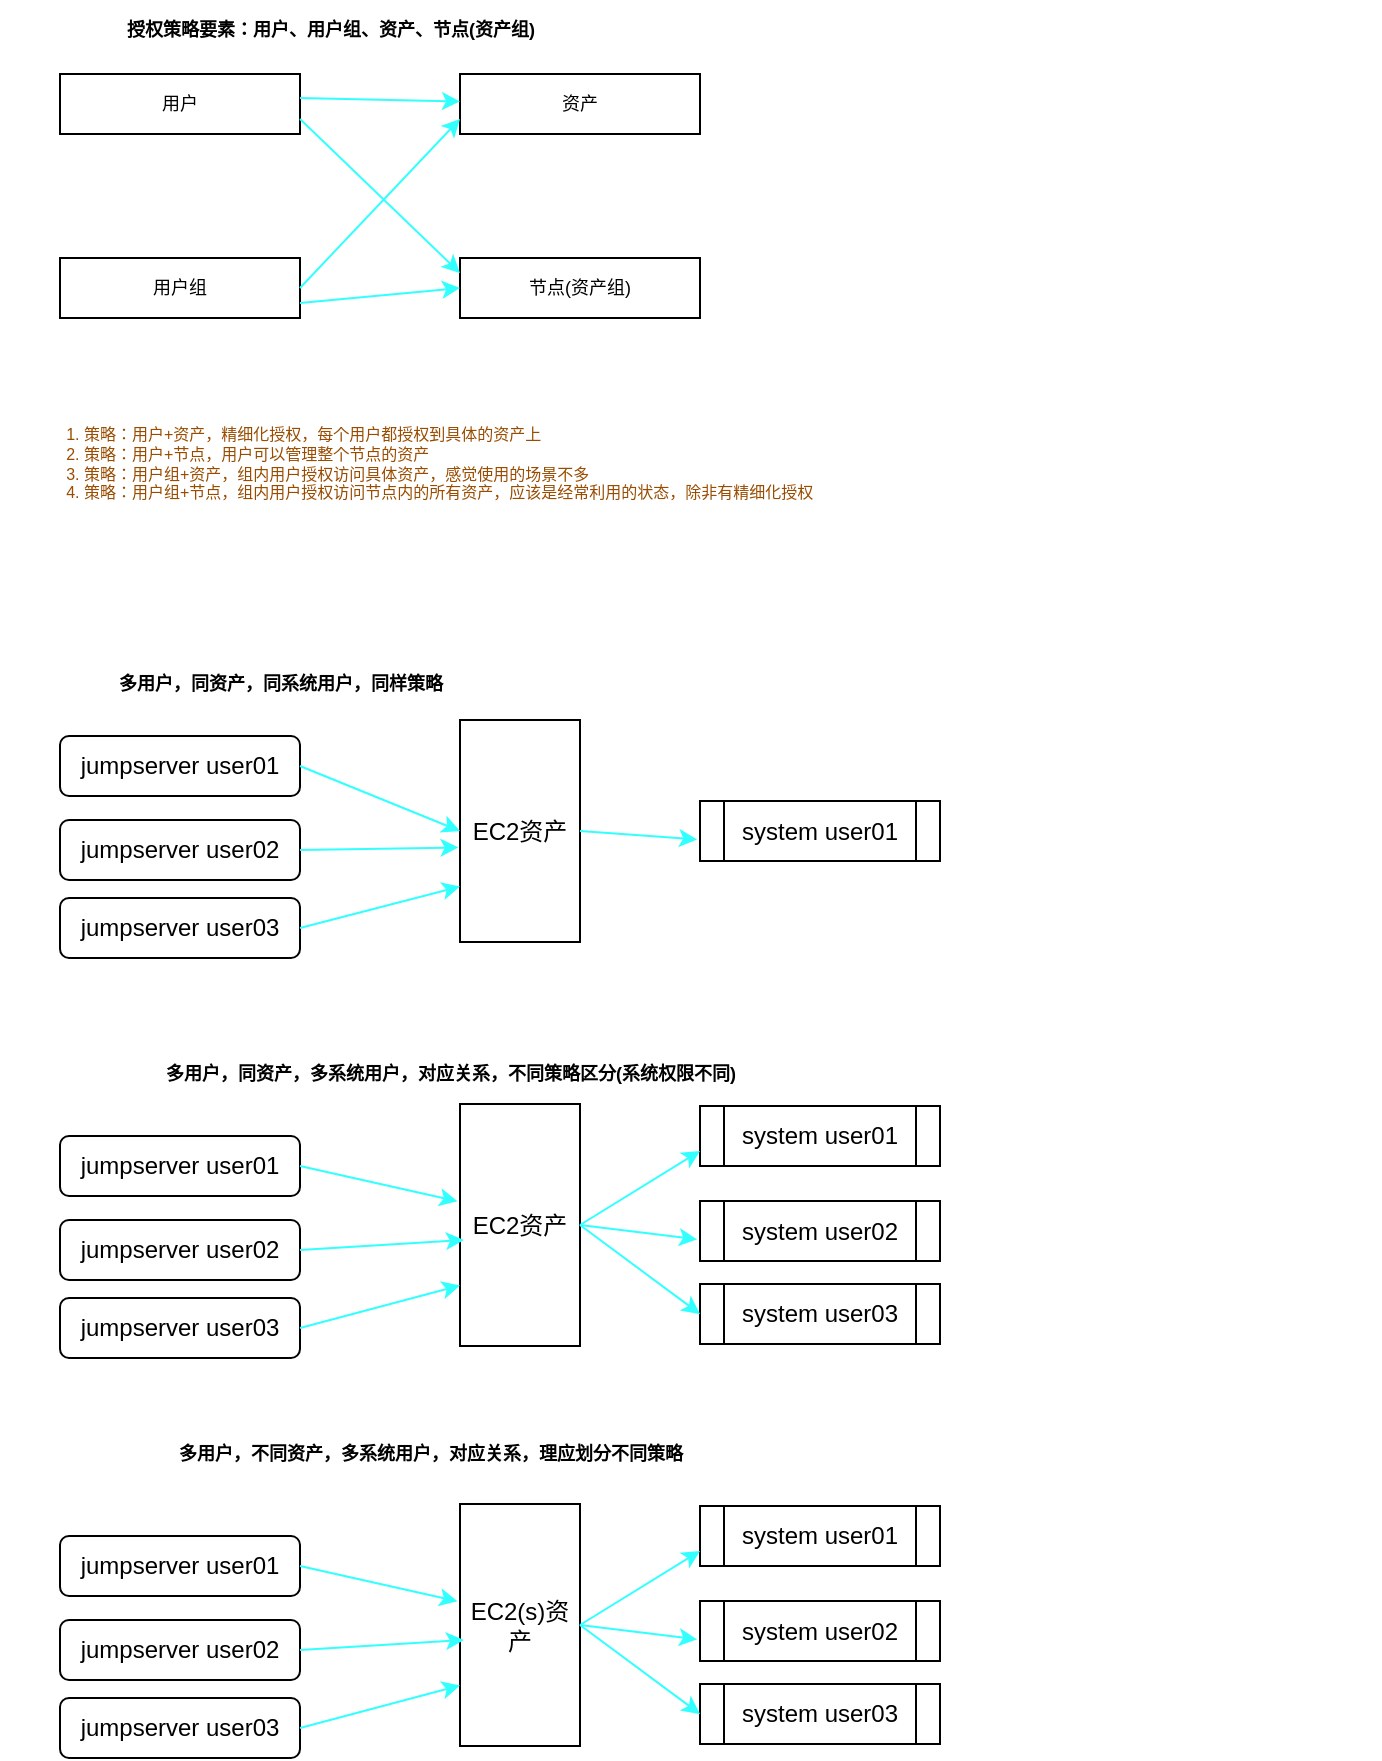 <mxfile version="10.9.8" type="github"><diagram name="Page-1" id="c7488fd3-1785-93aa-aadb-54a6760d102a"><mxGraphModel dx="877" dy="473" grid="1" gridSize="10" guides="1" tooltips="1" connect="1" arrows="1" fold="1" page="1" pageScale="1" pageWidth="850" pageHeight="1100" background="#ffffff" math="0" shadow="0"><root><mxCell id="0"/><mxCell id="1" parent="0"/><mxCell id="oWCG74ODgl99a8NCrIuh-1" value="EC2资产" style="rounded=0;whiteSpace=wrap;html=1;direction=south;" parent="1" vertex="1"><mxGeometry x="280" y="404" width="60" height="111" as="geometry"/></mxCell><mxCell id="oWCG74ODgl99a8NCrIuh-2" value="jumpserver user01" style="rounded=1;whiteSpace=wrap;html=1;aspect=fixed;" parent="1" vertex="1"><mxGeometry x="80" y="412" width="120" height="30" as="geometry"/></mxCell><mxCell id="oWCG74ODgl99a8NCrIuh-3" value="jumpserver user02" style="rounded=1;whiteSpace=wrap;html=1;" parent="1" vertex="1"><mxGeometry x="80" y="454" width="120" height="30" as="geometry"/></mxCell><mxCell id="oWCG74ODgl99a8NCrIuh-4" value="jumpserver user03" style="rounded=1;whiteSpace=wrap;html=1;" parent="1" vertex="1"><mxGeometry x="80" y="493" width="120" height="30" as="geometry"/></mxCell><mxCell id="oWCG74ODgl99a8NCrIuh-5" value="" style="endArrow=classic;html=1;entryX=0.5;entryY=1;entryDx=0;entryDy=0;exitX=1;exitY=0.5;exitDx=0;exitDy=0;rounded=1;fillColor=#ffe6cc;strokeColor=#33FFFF;" parent="1" source="oWCG74ODgl99a8NCrIuh-2" target="oWCG74ODgl99a8NCrIuh-1" edge="1"><mxGeometry width="50" height="50" relative="1" as="geometry"><mxPoint x="220" y="479" as="sourcePoint"/><mxPoint x="270" y="429" as="targetPoint"/></mxGeometry></mxCell><mxCell id="oWCG74ODgl99a8NCrIuh-6" value="" style="endArrow=classic;html=1;entryX=0.75;entryY=1;entryDx=0;entryDy=0;exitX=1;exitY=0.5;exitDx=0;exitDy=0;rounded=1;fillColor=#ffe6cc;strokeColor=#33FFFF;" parent="1" source="oWCG74ODgl99a8NCrIuh-4" target="oWCG74ODgl99a8NCrIuh-1" edge="1"><mxGeometry width="50" height="50" relative="1" as="geometry"><mxPoint x="210" y="464" as="sourcePoint"/><mxPoint x="350" y="534" as="targetPoint"/></mxGeometry></mxCell><mxCell id="oWCG74ODgl99a8NCrIuh-7" value="" style="endArrow=classic;html=1;entryX=0.574;entryY=1.012;entryDx=0;entryDy=0;exitX=1;exitY=0.5;exitDx=0;exitDy=0;rounded=1;fillColor=#ffe6cc;strokeColor=#33FFFF;entryPerimeter=0;" parent="1" source="oWCG74ODgl99a8NCrIuh-3" target="oWCG74ODgl99a8NCrIuh-1" edge="1"><mxGeometry width="50" height="50" relative="1" as="geometry"><mxPoint x="220" y="474" as="sourcePoint"/><mxPoint x="360" y="544" as="targetPoint"/></mxGeometry></mxCell><mxCell id="oWCG74ODgl99a8NCrIuh-8" value="system user01" style="shape=process;whiteSpace=wrap;html=1;backgroundOutline=1;" parent="1" vertex="1"><mxGeometry x="400" y="444.5" width="120" height="30" as="geometry"/></mxCell><mxCell id="oWCG74ODgl99a8NCrIuh-9" value="" style="endArrow=classic;html=1;strokeColor=#33FFFF;exitX=0.5;exitY=0;exitDx=0;exitDy=0;entryX=-0.012;entryY=0.64;entryDx=0;entryDy=0;entryPerimeter=0;" parent="1" source="oWCG74ODgl99a8NCrIuh-1" target="oWCG74ODgl99a8NCrIuh-8" edge="1"><mxGeometry width="50" height="50" relative="1" as="geometry"><mxPoint x="460" y="549" as="sourcePoint"/><mxPoint x="510" y="499" as="targetPoint"/></mxGeometry></mxCell><mxCell id="Jfrd3gmUGYcLCgESsudd-1" value="多用户，同资产，同系统用户，同样策略" style="text;strokeColor=none;fillColor=none;html=1;fontSize=9;fontStyle=1;verticalAlign=middle;align=center;" vertex="1" parent="1"><mxGeometry x="80" y="370.5" width="220" height="30" as="geometry"/></mxCell><mxCell id="Jfrd3gmUGYcLCgESsudd-2" value="EC2资产" style="rounded=0;whiteSpace=wrap;html=1;direction=south;" vertex="1" parent="1"><mxGeometry x="280" y="596" width="60" height="121" as="geometry"/></mxCell><mxCell id="Jfrd3gmUGYcLCgESsudd-3" value="jumpserver user01" style="rounded=1;whiteSpace=wrap;html=1;aspect=fixed;" vertex="1" parent="1"><mxGeometry x="80" y="612" width="120" height="30" as="geometry"/></mxCell><mxCell id="Jfrd3gmUGYcLCgESsudd-4" value="jumpserver user02" style="rounded=1;whiteSpace=wrap;html=1;" vertex="1" parent="1"><mxGeometry x="80" y="654" width="120" height="30" as="geometry"/></mxCell><mxCell id="Jfrd3gmUGYcLCgESsudd-5" value="jumpserver user03" style="rounded=1;whiteSpace=wrap;html=1;" vertex="1" parent="1"><mxGeometry x="80" y="693" width="120" height="30" as="geometry"/></mxCell><mxCell id="Jfrd3gmUGYcLCgESsudd-6" value="" style="endArrow=classic;html=1;entryX=0.402;entryY=1.021;entryDx=0;entryDy=0;exitX=1;exitY=0.5;exitDx=0;exitDy=0;rounded=1;fillColor=#ffe6cc;strokeColor=#33FFFF;entryPerimeter=0;" edge="1" parent="1" source="Jfrd3gmUGYcLCgESsudd-3" target="Jfrd3gmUGYcLCgESsudd-2"><mxGeometry width="50" height="50" relative="1" as="geometry"><mxPoint x="220" y="679" as="sourcePoint"/><mxPoint x="270" y="629" as="targetPoint"/></mxGeometry></mxCell><mxCell id="Jfrd3gmUGYcLCgESsudd-7" value="" style="endArrow=classic;html=1;entryX=0.75;entryY=1;entryDx=0;entryDy=0;exitX=1;exitY=0.5;exitDx=0;exitDy=0;rounded=1;fillColor=#ffe6cc;strokeColor=#33FFFF;" edge="1" parent="1" source="Jfrd3gmUGYcLCgESsudd-5" target="Jfrd3gmUGYcLCgESsudd-2"><mxGeometry width="50" height="50" relative="1" as="geometry"><mxPoint x="210" y="664" as="sourcePoint"/><mxPoint x="350" y="734" as="targetPoint"/></mxGeometry></mxCell><mxCell id="Jfrd3gmUGYcLCgESsudd-8" value="" style="endArrow=classic;html=1;exitX=1;exitY=0.5;exitDx=0;exitDy=0;rounded=1;fillColor=#ffe6cc;strokeColor=#33FFFF;entryX=0.562;entryY=0.967;entryDx=0;entryDy=0;entryPerimeter=0;" edge="1" parent="1" source="Jfrd3gmUGYcLCgESsudd-4" target="Jfrd3gmUGYcLCgESsudd-2"><mxGeometry width="50" height="50" relative="1" as="geometry"><mxPoint x="220" y="674" as="sourcePoint"/><mxPoint x="270" y="652" as="targetPoint"/></mxGeometry></mxCell><mxCell id="Jfrd3gmUGYcLCgESsudd-9" value="system user02" style="shape=process;whiteSpace=wrap;html=1;backgroundOutline=1;" vertex="1" parent="1"><mxGeometry x="400" y="644.5" width="120" height="30" as="geometry"/></mxCell><mxCell id="Jfrd3gmUGYcLCgESsudd-10" value="" style="endArrow=classic;html=1;strokeColor=#33FFFF;exitX=0.5;exitY=0;exitDx=0;exitDy=0;entryX=-0.012;entryY=0.64;entryDx=0;entryDy=0;entryPerimeter=0;" edge="1" parent="1" source="Jfrd3gmUGYcLCgESsudd-2" target="Jfrd3gmUGYcLCgESsudd-9"><mxGeometry width="50" height="50" relative="1" as="geometry"><mxPoint x="460" y="749" as="sourcePoint"/><mxPoint x="510" y="699" as="targetPoint"/></mxGeometry></mxCell><mxCell id="Jfrd3gmUGYcLCgESsudd-11" value="system user03" style="shape=process;whiteSpace=wrap;html=1;backgroundOutline=1;" vertex="1" parent="1"><mxGeometry x="400" y="686" width="120" height="30" as="geometry"/></mxCell><mxCell id="Jfrd3gmUGYcLCgESsudd-12" value="system user01" style="shape=process;whiteSpace=wrap;html=1;backgroundOutline=1;" vertex="1" parent="1"><mxGeometry x="400" y="597" width="120" height="30" as="geometry"/></mxCell><mxCell id="Jfrd3gmUGYcLCgESsudd-13" value="" style="endArrow=classic;html=1;strokeColor=#33FFFF;exitX=0.5;exitY=0;exitDx=0;exitDy=0;entryX=0;entryY=0.75;entryDx=0;entryDy=0;" edge="1" parent="1" source="Jfrd3gmUGYcLCgESsudd-2" target="Jfrd3gmUGYcLCgESsudd-12"><mxGeometry width="50" height="50" relative="1" as="geometry"><mxPoint x="350" y="670" as="sourcePoint"/><mxPoint x="409" y="674" as="targetPoint"/></mxGeometry></mxCell><mxCell id="Jfrd3gmUGYcLCgESsudd-14" value="" style="endArrow=classic;html=1;strokeColor=#33FFFF;exitX=0.5;exitY=0;exitDx=0;exitDy=0;entryX=0;entryY=0.5;entryDx=0;entryDy=0;" edge="1" parent="1" source="Jfrd3gmUGYcLCgESsudd-2" target="Jfrd3gmUGYcLCgESsudd-11"><mxGeometry width="50" height="50" relative="1" as="geometry"><mxPoint x="360" y="680" as="sourcePoint"/><mxPoint x="419" y="684" as="targetPoint"/></mxGeometry></mxCell><mxCell id="Jfrd3gmUGYcLCgESsudd-15" value="多用户，同资产，多系统用户，对应关系，不同策略区分(系统权限不同)" style="text;strokeColor=none;fillColor=none;html=1;fontSize=9;fontStyle=1;verticalAlign=middle;align=center;" vertex="1" parent="1"><mxGeometry x="80" y="566" width="390" height="30" as="geometry"/></mxCell><mxCell id="Jfrd3gmUGYcLCgESsudd-16" value="EC2(s)资产" style="rounded=0;whiteSpace=wrap;html=1;direction=south;" vertex="1" parent="1"><mxGeometry x="280" y="796" width="60" height="121" as="geometry"/></mxCell><mxCell id="Jfrd3gmUGYcLCgESsudd-17" value="jumpserver user01" style="rounded=1;whiteSpace=wrap;html=1;aspect=fixed;" vertex="1" parent="1"><mxGeometry x="80" y="812" width="120" height="30" as="geometry"/></mxCell><mxCell id="Jfrd3gmUGYcLCgESsudd-18" value="jumpserver user02" style="rounded=1;whiteSpace=wrap;html=1;" vertex="1" parent="1"><mxGeometry x="80" y="854" width="120" height="30" as="geometry"/></mxCell><mxCell id="Jfrd3gmUGYcLCgESsudd-19" value="jumpserver user03" style="rounded=1;whiteSpace=wrap;html=1;" vertex="1" parent="1"><mxGeometry x="80" y="893" width="120" height="30" as="geometry"/></mxCell><mxCell id="Jfrd3gmUGYcLCgESsudd-20" value="" style="endArrow=classic;html=1;entryX=0.402;entryY=1.021;entryDx=0;entryDy=0;exitX=1;exitY=0.5;exitDx=0;exitDy=0;rounded=1;fillColor=#ffe6cc;strokeColor=#33FFFF;entryPerimeter=0;" edge="1" parent="1" source="Jfrd3gmUGYcLCgESsudd-17" target="Jfrd3gmUGYcLCgESsudd-16"><mxGeometry width="50" height="50" relative="1" as="geometry"><mxPoint x="220" y="879" as="sourcePoint"/><mxPoint x="270" y="829" as="targetPoint"/></mxGeometry></mxCell><mxCell id="Jfrd3gmUGYcLCgESsudd-21" value="" style="endArrow=classic;html=1;entryX=0.75;entryY=1;entryDx=0;entryDy=0;exitX=1;exitY=0.5;exitDx=0;exitDy=0;rounded=1;fillColor=#ffe6cc;strokeColor=#33FFFF;" edge="1" parent="1" source="Jfrd3gmUGYcLCgESsudd-19" target="Jfrd3gmUGYcLCgESsudd-16"><mxGeometry width="50" height="50" relative="1" as="geometry"><mxPoint x="210" y="864" as="sourcePoint"/><mxPoint x="350" y="934" as="targetPoint"/></mxGeometry></mxCell><mxCell id="Jfrd3gmUGYcLCgESsudd-22" value="" style="endArrow=classic;html=1;exitX=1;exitY=0.5;exitDx=0;exitDy=0;rounded=1;fillColor=#ffe6cc;strokeColor=#33FFFF;entryX=0.562;entryY=0.967;entryDx=0;entryDy=0;entryPerimeter=0;" edge="1" parent="1" source="Jfrd3gmUGYcLCgESsudd-18" target="Jfrd3gmUGYcLCgESsudd-16"><mxGeometry width="50" height="50" relative="1" as="geometry"><mxPoint x="220" y="874" as="sourcePoint"/><mxPoint x="270" y="852" as="targetPoint"/></mxGeometry></mxCell><mxCell id="Jfrd3gmUGYcLCgESsudd-23" value="system user02" style="shape=process;whiteSpace=wrap;html=1;backgroundOutline=1;" vertex="1" parent="1"><mxGeometry x="400" y="844.5" width="120" height="30" as="geometry"/></mxCell><mxCell id="Jfrd3gmUGYcLCgESsudd-24" value="" style="endArrow=classic;html=1;strokeColor=#33FFFF;exitX=0.5;exitY=0;exitDx=0;exitDy=0;entryX=-0.012;entryY=0.64;entryDx=0;entryDy=0;entryPerimeter=0;" edge="1" parent="1" source="Jfrd3gmUGYcLCgESsudd-16" target="Jfrd3gmUGYcLCgESsudd-23"><mxGeometry width="50" height="50" relative="1" as="geometry"><mxPoint x="460" y="949" as="sourcePoint"/><mxPoint x="510" y="899" as="targetPoint"/></mxGeometry></mxCell><mxCell id="Jfrd3gmUGYcLCgESsudd-25" value="system user03" style="shape=process;whiteSpace=wrap;html=1;backgroundOutline=1;" vertex="1" parent="1"><mxGeometry x="400" y="886" width="120" height="30" as="geometry"/></mxCell><mxCell id="Jfrd3gmUGYcLCgESsudd-26" value="system user01" style="shape=process;whiteSpace=wrap;html=1;backgroundOutline=1;" vertex="1" parent="1"><mxGeometry x="400" y="797" width="120" height="30" as="geometry"/></mxCell><mxCell id="Jfrd3gmUGYcLCgESsudd-27" value="" style="endArrow=classic;html=1;strokeColor=#33FFFF;exitX=0.5;exitY=0;exitDx=0;exitDy=0;entryX=0;entryY=0.75;entryDx=0;entryDy=0;" edge="1" parent="1" source="Jfrd3gmUGYcLCgESsudd-16" target="Jfrd3gmUGYcLCgESsudd-26"><mxGeometry width="50" height="50" relative="1" as="geometry"><mxPoint x="350" y="870" as="sourcePoint"/><mxPoint x="409" y="874" as="targetPoint"/></mxGeometry></mxCell><mxCell id="Jfrd3gmUGYcLCgESsudd-28" value="" style="endArrow=classic;html=1;strokeColor=#33FFFF;exitX=0.5;exitY=0;exitDx=0;exitDy=0;entryX=0;entryY=0.5;entryDx=0;entryDy=0;" edge="1" parent="1" source="Jfrd3gmUGYcLCgESsudd-16" target="Jfrd3gmUGYcLCgESsudd-25"><mxGeometry width="50" height="50" relative="1" as="geometry"><mxPoint x="360" y="880" as="sourcePoint"/><mxPoint x="419" y="884" as="targetPoint"/></mxGeometry></mxCell><mxCell id="Jfrd3gmUGYcLCgESsudd-29" value="多用户，不同资产，多系统用户，对应关系，理应划分不同策略" style="text;strokeColor=none;fillColor=none;html=1;fontSize=9;fontStyle=1;verticalAlign=middle;align=center;" vertex="1" parent="1"><mxGeometry x="80" y="755.5" width="370" height="30" as="geometry"/></mxCell><mxCell id="Jfrd3gmUGYcLCgESsudd-44" value="授权策略要素：用户、用户组、资产、节点(资产组)" style="text;strokeColor=none;fillColor=none;html=1;fontSize=9;fontStyle=1;verticalAlign=middle;align=center;" vertex="1" parent="1"><mxGeometry x="60" y="44" width="310" height="30" as="geometry"/></mxCell><mxCell id="Jfrd3gmUGYcLCgESsudd-46" value="用户" style="rounded=0;whiteSpace=wrap;html=1;fontSize=9;" vertex="1" parent="1"><mxGeometry x="80" y="81" width="120" height="30" as="geometry"/></mxCell><mxCell id="Jfrd3gmUGYcLCgESsudd-49" value="用户组" style="rounded=0;whiteSpace=wrap;html=1;fontSize=9;" vertex="1" parent="1"><mxGeometry x="80" y="173" width="120" height="30" as="geometry"/></mxCell><mxCell id="Jfrd3gmUGYcLCgESsudd-51" value="节点(资产组)" style="rounded=0;whiteSpace=wrap;html=1;fontSize=9;" vertex="1" parent="1"><mxGeometry x="280" y="173" width="120" height="30" as="geometry"/></mxCell><mxCell id="Jfrd3gmUGYcLCgESsudd-47" value="资产" style="rounded=0;whiteSpace=wrap;html=1;fontSize=9;" vertex="1" parent="1"><mxGeometry x="280" y="81" width="120" height="30" as="geometry"/></mxCell><mxCell id="Jfrd3gmUGYcLCgESsudd-55" value="" style="endArrow=classic;html=1;entryX=0;entryY=0.25;entryDx=0;entryDy=0;exitX=1;exitY=0.75;exitDx=0;exitDy=0;rounded=1;fillColor=#ffe6cc;strokeColor=#33FFFF;" edge="1" parent="1" source="Jfrd3gmUGYcLCgESsudd-46" target="Jfrd3gmUGYcLCgESsudd-51"><mxGeometry width="50" height="50" relative="1" as="geometry"><mxPoint x="200" y="194" as="sourcePoint"/><mxPoint x="280" y="173" as="targetPoint"/></mxGeometry></mxCell><mxCell id="Jfrd3gmUGYcLCgESsudd-56" value="" style="endArrow=classic;html=1;rounded=1;fillColor=#fff2cc;strokeColor=#33FFFF;" edge="1" parent="1" target="Jfrd3gmUGYcLCgESsudd-47"><mxGeometry width="50" height="50" relative="1" as="geometry"><mxPoint x="200" y="93" as="sourcePoint"/><mxPoint x="270" y="85.5" as="targetPoint"/></mxGeometry></mxCell><mxCell id="Jfrd3gmUGYcLCgESsudd-57" value="" style="endArrow=classic;html=1;rounded=1;fillColor=#fff2cc;strokeColor=#33FFFF;exitX=1;exitY=0.75;exitDx=0;exitDy=0;entryX=0;entryY=0.5;entryDx=0;entryDy=0;" edge="1" parent="1" source="Jfrd3gmUGYcLCgESsudd-49" target="Jfrd3gmUGYcLCgESsudd-51"><mxGeometry width="50" height="50" relative="1" as="geometry"><mxPoint x="200" y="189" as="sourcePoint"/><mxPoint x="290" y="188.714" as="targetPoint"/></mxGeometry></mxCell><mxCell id="Jfrd3gmUGYcLCgESsudd-58" value="" style="endArrow=classic;html=1;rounded=1;fillColor=#fff2cc;strokeColor=#33FFFF;exitX=1;exitY=0.5;exitDx=0;exitDy=0;entryX=0;entryY=0.75;entryDx=0;entryDy=0;" edge="1" parent="1" source="Jfrd3gmUGYcLCgESsudd-49" target="Jfrd3gmUGYcLCgESsudd-47"><mxGeometry width="50" height="50" relative="1" as="geometry"><mxPoint x="220" y="113" as="sourcePoint"/><mxPoint x="300" y="114.714" as="targetPoint"/></mxGeometry></mxCell><mxCell id="Jfrd3gmUGYcLCgESsudd-60" value="&lt;ol style=&quot;font-size: 8px&quot;&gt;&lt;li style=&quot;font-size: 8px&quot;&gt;策略：用户+资产，精细化授权，每个用户都授权到具体的资产上&lt;/li&gt;&lt;li style=&quot;font-size: 8px&quot;&gt;策略：用户+节点，用户可以管理整个节点的资产&lt;/li&gt;&lt;li style=&quot;font-size: 8px&quot;&gt;策略：用户组+资产，组内用户授权访问具体资产，感觉使用的场景不多&lt;/li&gt;&lt;li style=&quot;font-size: 8px&quot;&gt;策略：用户组+节点，组内用户授权访问节点内的所有资产，应该是经常利用的状态，除非有精细化授权&lt;/li&gt;&lt;/ol&gt;" style="text;strokeColor=none;fillColor=#ffffff;html=1;whiteSpace=wrap;verticalAlign=middle;overflow=hidden;fontSize=8;align=left;labelPosition=center;verticalLabelPosition=middle;labelBackgroundColor=#ffffff;glass=0;rounded=0;spacingTop=4;spacingBottom=8;labelBorderColor=none;fontStyle=0;fontColor=#994C00;" vertex="1" parent="1"><mxGeometry x="50" y="216" width="690" height="123" as="geometry"/></mxCell></root></mxGraphModel></diagram></mxfile>